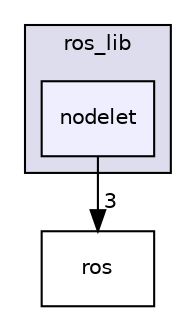 digraph "nodelet" {
  compound=true
  node [ fontsize="10", fontname="Helvetica"];
  edge [ labelfontsize="10", labelfontname="Helvetica"];
  subgraph clusterdir_90717b3c677f611b706863d5c86b90c7 {
    graph [ bgcolor="#ddddee", pencolor="black", label="ros_lib" fontname="Helvetica", fontsize="10", URL="dir_90717b3c677f611b706863d5c86b90c7.html"]
  dir_23c1a67b8223614d399c804d4f42ca19 [shape=box, label="nodelet", style="filled", fillcolor="#eeeeff", pencolor="black", URL="dir_23c1a67b8223614d399c804d4f42ca19.html"];
  }
  dir_74fd674bff593b67d15dde07bcd4f8f8 [shape=box label="ros" URL="dir_74fd674bff593b67d15dde07bcd4f8f8.html"];
  dir_23c1a67b8223614d399c804d4f42ca19->dir_74fd674bff593b67d15dde07bcd4f8f8 [headlabel="3", labeldistance=1.5 headhref="dir_000040_000025.html"];
}
